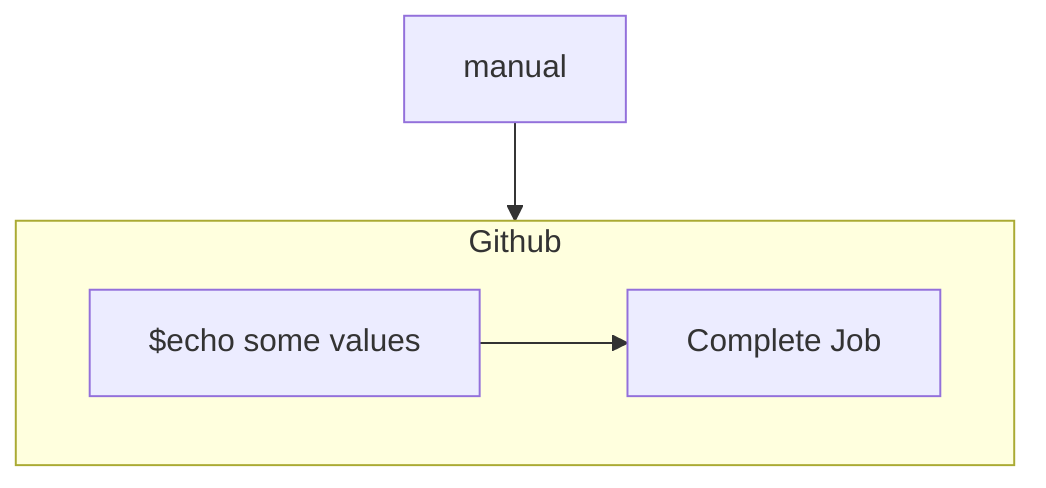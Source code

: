 flowchart TB
    start[manual]-->Github
subgraph Github [Github]
    a[$echo some values]-->
    b[Complete Job]
end